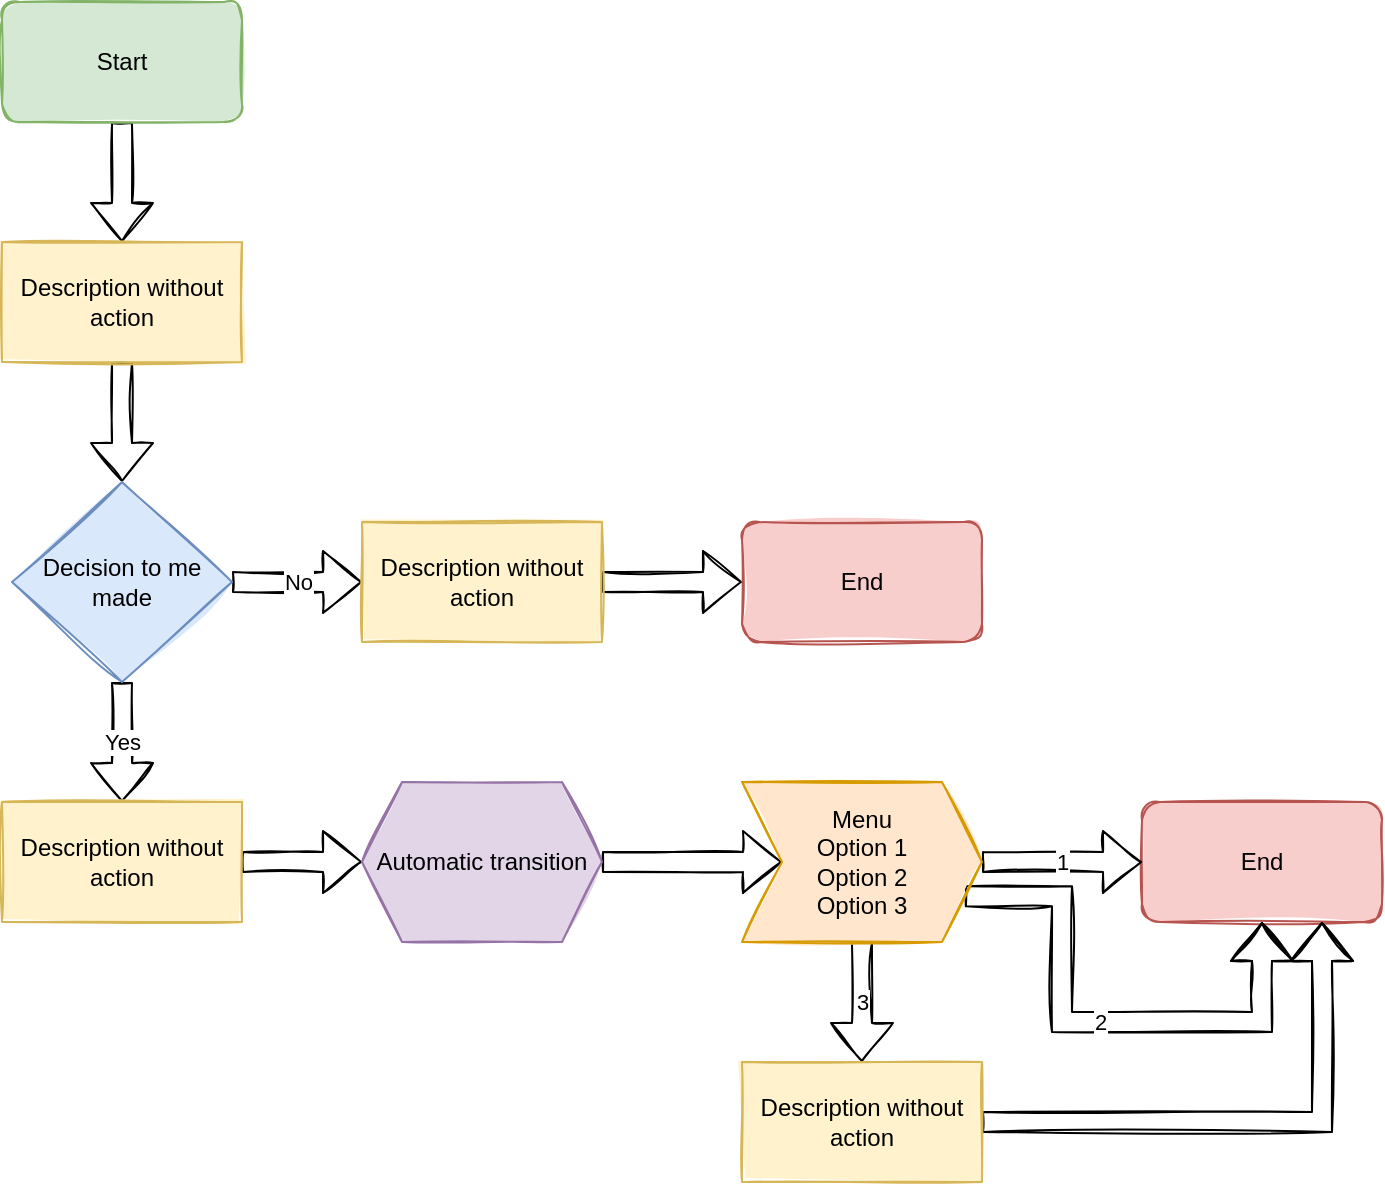 <mxfile version="15.9.6" type="github"><diagram id="o_-JVSorGUq8rQS-DgG7" name="Page-1"><mxGraphModel dx="870" dy="626" grid="1" gridSize="10" guides="1" tooltips="1" connect="1" arrows="1" fold="1" page="1" pageScale="1" pageWidth="827" pageHeight="1169" math="0" shadow="0"><root><mxCell id="0"/><mxCell id="1" parent="0"/><mxCell id="ipaL6n43P8oaSK_bz6wS-7" style="edgeStyle=orthogonalEdgeStyle;rounded=0;orthogonalLoop=1;jettySize=auto;html=1;exitX=0.5;exitY=1;exitDx=0;exitDy=0;sketch=1;strokeColor=default;shape=flexArrow;" parent="1" source="ipaL6n43P8oaSK_bz6wS-1" target="ipaL6n43P8oaSK_bz6wS-6" edge="1"><mxGeometry relative="1" as="geometry"/></mxCell><mxCell id="ipaL6n43P8oaSK_bz6wS-1" value="Start" style="rounded=1;whiteSpace=wrap;html=1;fillColor=#d5e8d4;strokeColor=#82b366;sketch=1;fillStyle=solid;" parent="1" vertex="1"><mxGeometry x="100" y="40" width="120" height="60" as="geometry"/></mxCell><mxCell id="ipaL6n43P8oaSK_bz6wS-9" value="" style="edgeStyle=orthogonalEdgeStyle;shape=flexArrow;rounded=0;sketch=1;orthogonalLoop=1;jettySize=auto;html=1;strokeColor=default;" parent="1" source="ipaL6n43P8oaSK_bz6wS-6" target="ipaL6n43P8oaSK_bz6wS-8" edge="1"><mxGeometry relative="1" as="geometry"/></mxCell><mxCell id="ipaL6n43P8oaSK_bz6wS-6" value="Description without action" style="rounded=0;whiteSpace=wrap;html=1;sketch=1;fillStyle=solid;fillColor=#fff2cc;strokeColor=#d6b656;" parent="1" vertex="1"><mxGeometry x="100" y="160" width="120" height="60" as="geometry"/></mxCell><mxCell id="ipaL6n43P8oaSK_bz6wS-11" value="No" style="edgeStyle=orthogonalEdgeStyle;shape=flexArrow;rounded=0;sketch=1;orthogonalLoop=1;jettySize=auto;html=1;strokeColor=default;" parent="1" source="ipaL6n43P8oaSK_bz6wS-8" target="ipaL6n43P8oaSK_bz6wS-10" edge="1"><mxGeometry relative="1" as="geometry"/></mxCell><mxCell id="ipaL6n43P8oaSK_bz6wS-13" value="Yes" style="edgeStyle=orthogonalEdgeStyle;shape=flexArrow;rounded=0;sketch=1;orthogonalLoop=1;jettySize=auto;html=1;strokeColor=default;" parent="1" source="ipaL6n43P8oaSK_bz6wS-8" target="ipaL6n43P8oaSK_bz6wS-12" edge="1"><mxGeometry relative="1" as="geometry"/></mxCell><mxCell id="ipaL6n43P8oaSK_bz6wS-8" value="Decision to me made" style="rhombus;whiteSpace=wrap;html=1;fillColor=#dae8fc;strokeColor=#6c8ebf;rounded=0;sketch=1;fillStyle=solid;" parent="1" vertex="1"><mxGeometry x="105" y="280" width="110" height="100" as="geometry"/></mxCell><mxCell id="ipaL6n43P8oaSK_bz6wS-15" value="" style="edgeStyle=orthogonalEdgeStyle;shape=flexArrow;rounded=0;sketch=1;orthogonalLoop=1;jettySize=auto;html=1;strokeColor=default;" parent="1" source="ipaL6n43P8oaSK_bz6wS-10" target="ipaL6n43P8oaSK_bz6wS-14" edge="1"><mxGeometry relative="1" as="geometry"/></mxCell><mxCell id="ipaL6n43P8oaSK_bz6wS-10" value="Description without action" style="rounded=0;whiteSpace=wrap;html=1;sketch=1;fillStyle=solid;fillColor=#fff2cc;strokeColor=#d6b656;" parent="1" vertex="1"><mxGeometry x="280" y="300" width="120" height="60" as="geometry"/></mxCell><mxCell id="ipaL6n43P8oaSK_bz6wS-17" value="" style="edgeStyle=orthogonalEdgeStyle;shape=flexArrow;rounded=0;sketch=1;orthogonalLoop=1;jettySize=auto;html=1;strokeColor=default;entryX=0;entryY=0.5;entryDx=0;entryDy=0;" parent="1" source="ipaL6n43P8oaSK_bz6wS-12" target="ipaL6n43P8oaSK_bz6wS-18" edge="1"><mxGeometry relative="1" as="geometry"><mxPoint x="280" y="459.4" as="targetPoint"/></mxGeometry></mxCell><mxCell id="ipaL6n43P8oaSK_bz6wS-12" value="Description without action" style="rounded=0;whiteSpace=wrap;html=1;sketch=1;fillStyle=solid;fillColor=#fff2cc;strokeColor=#d6b656;" parent="1" vertex="1"><mxGeometry x="100" y="440" width="120" height="60" as="geometry"/></mxCell><mxCell id="ipaL6n43P8oaSK_bz6wS-14" value="End" style="rounded=1;whiteSpace=wrap;html=1;fillColor=#f8cecc;strokeColor=#b85450;sketch=1;fillStyle=solid;" parent="1" vertex="1"><mxGeometry x="470" y="300" width="120" height="60" as="geometry"/></mxCell><mxCell id="ipaL6n43P8oaSK_bz6wS-20" style="edgeStyle=orthogonalEdgeStyle;shape=flexArrow;rounded=0;sketch=1;orthogonalLoop=1;jettySize=auto;html=1;exitX=1;exitY=0.5;exitDx=0;exitDy=0;entryX=0;entryY=0.5;entryDx=0;entryDy=0;strokeColor=default;" parent="1" source="ipaL6n43P8oaSK_bz6wS-18" target="ipaL6n43P8oaSK_bz6wS-24" edge="1"><mxGeometry relative="1" as="geometry"><mxPoint x="470" y="470" as="targetPoint"/></mxGeometry></mxCell><mxCell id="ipaL6n43P8oaSK_bz6wS-18" value="Automatic transition" style="shape=hexagon;perimeter=hexagonPerimeter2;whiteSpace=wrap;html=1;fixedSize=1;sketch=1;fillStyle=solid;fillColor=#e1d5e7;strokeColor=#9673a6;" parent="1" vertex="1"><mxGeometry x="280" y="430" width="120" height="80" as="geometry"/></mxCell><mxCell id="ipaL6n43P8oaSK_bz6wS-22" value="End" style="rounded=1;whiteSpace=wrap;html=1;fillColor=#f8cecc;strokeColor=#b85450;sketch=1;fillStyle=solid;" parent="1" vertex="1"><mxGeometry x="670" y="440" width="120" height="60" as="geometry"/></mxCell><mxCell id="ipaL6n43P8oaSK_bz6wS-25" value="1" style="edgeStyle=orthogonalEdgeStyle;shape=flexArrow;rounded=0;sketch=1;orthogonalLoop=1;jettySize=auto;html=1;exitX=1;exitY=0.5;exitDx=0;exitDy=0;entryX=0;entryY=0.5;entryDx=0;entryDy=0;strokeColor=default;" parent="1" source="ipaL6n43P8oaSK_bz6wS-24" target="ipaL6n43P8oaSK_bz6wS-22" edge="1"><mxGeometry relative="1" as="geometry"/></mxCell><mxCell id="ipaL6n43P8oaSK_bz6wS-26" value="2" style="edgeStyle=orthogonalEdgeStyle;shape=flexArrow;rounded=0;sketch=1;orthogonalLoop=1;jettySize=auto;html=1;exitX=1;exitY=0.75;exitDx=0;exitDy=0;entryX=0.5;entryY=1;entryDx=0;entryDy=0;strokeColor=default;" parent="1" source="ipaL6n43P8oaSK_bz6wS-24" target="ipaL6n43P8oaSK_bz6wS-22" edge="1"><mxGeometry relative="1" as="geometry"><Array as="points"><mxPoint x="630" y="487"/><mxPoint x="630" y="550"/><mxPoint x="730" y="550"/></Array></mxGeometry></mxCell><mxCell id="ipaL6n43P8oaSK_bz6wS-28" value="3" style="edgeStyle=orthogonalEdgeStyle;shape=flexArrow;rounded=0;sketch=1;orthogonalLoop=1;jettySize=auto;html=1;exitX=0.5;exitY=1;exitDx=0;exitDy=0;entryX=0.5;entryY=0;entryDx=0;entryDy=0;strokeColor=default;" parent="1" source="ipaL6n43P8oaSK_bz6wS-24" target="ipaL6n43P8oaSK_bz6wS-27" edge="1"><mxGeometry relative="1" as="geometry"/></mxCell><mxCell id="ipaL6n43P8oaSK_bz6wS-24" value="Menu&lt;br&gt;Option 1&lt;br&gt;Option 2&lt;br&gt;Option 3" style="shape=step;perimeter=stepPerimeter;whiteSpace=wrap;html=1;fixedSize=1;sketch=1;fillStyle=solid;fillColor=#ffe6cc;strokeColor=#d79b00;" parent="1" vertex="1"><mxGeometry x="470" y="430" width="120" height="80" as="geometry"/></mxCell><mxCell id="ipaL6n43P8oaSK_bz6wS-29" style="edgeStyle=orthogonalEdgeStyle;shape=flexArrow;rounded=0;sketch=1;orthogonalLoop=1;jettySize=auto;html=1;exitX=1;exitY=0.5;exitDx=0;exitDy=0;entryX=0.75;entryY=1;entryDx=0;entryDy=0;strokeColor=default;" parent="1" source="ipaL6n43P8oaSK_bz6wS-27" target="ipaL6n43P8oaSK_bz6wS-22" edge="1"><mxGeometry relative="1" as="geometry"/></mxCell><mxCell id="ipaL6n43P8oaSK_bz6wS-27" value="Description without action" style="rounded=0;whiteSpace=wrap;html=1;sketch=1;fillStyle=solid;fillColor=#fff2cc;strokeColor=#d6b656;" parent="1" vertex="1"><mxGeometry x="470" y="570" width="120" height="60" as="geometry"/></mxCell></root></mxGraphModel></diagram></mxfile>